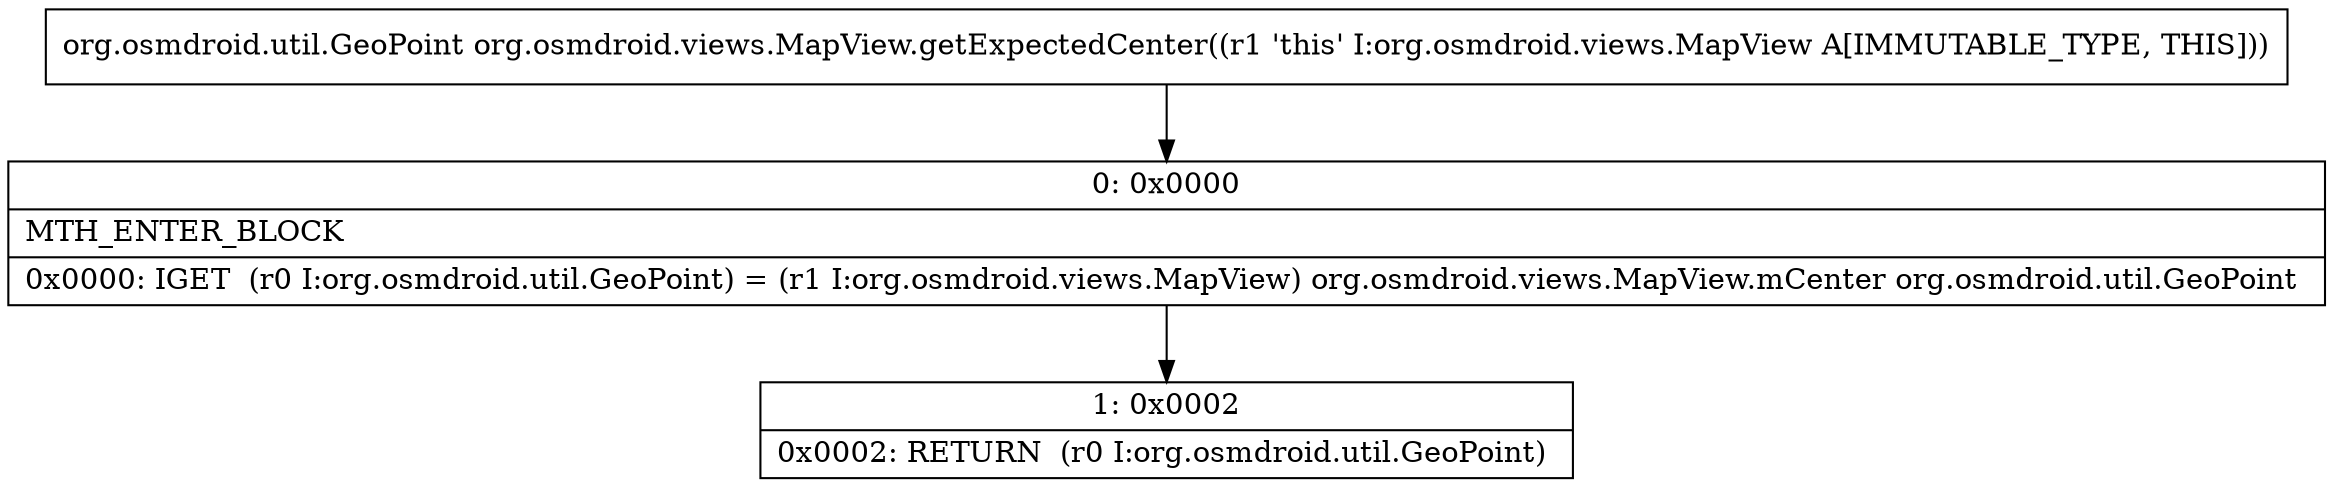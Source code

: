 digraph "CFG fororg.osmdroid.views.MapView.getExpectedCenter()Lorg\/osmdroid\/util\/GeoPoint;" {
Node_0 [shape=record,label="{0\:\ 0x0000|MTH_ENTER_BLOCK\l|0x0000: IGET  (r0 I:org.osmdroid.util.GeoPoint) = (r1 I:org.osmdroid.views.MapView) org.osmdroid.views.MapView.mCenter org.osmdroid.util.GeoPoint \l}"];
Node_1 [shape=record,label="{1\:\ 0x0002|0x0002: RETURN  (r0 I:org.osmdroid.util.GeoPoint) \l}"];
MethodNode[shape=record,label="{org.osmdroid.util.GeoPoint org.osmdroid.views.MapView.getExpectedCenter((r1 'this' I:org.osmdroid.views.MapView A[IMMUTABLE_TYPE, THIS])) }"];
MethodNode -> Node_0;
Node_0 -> Node_1;
}

